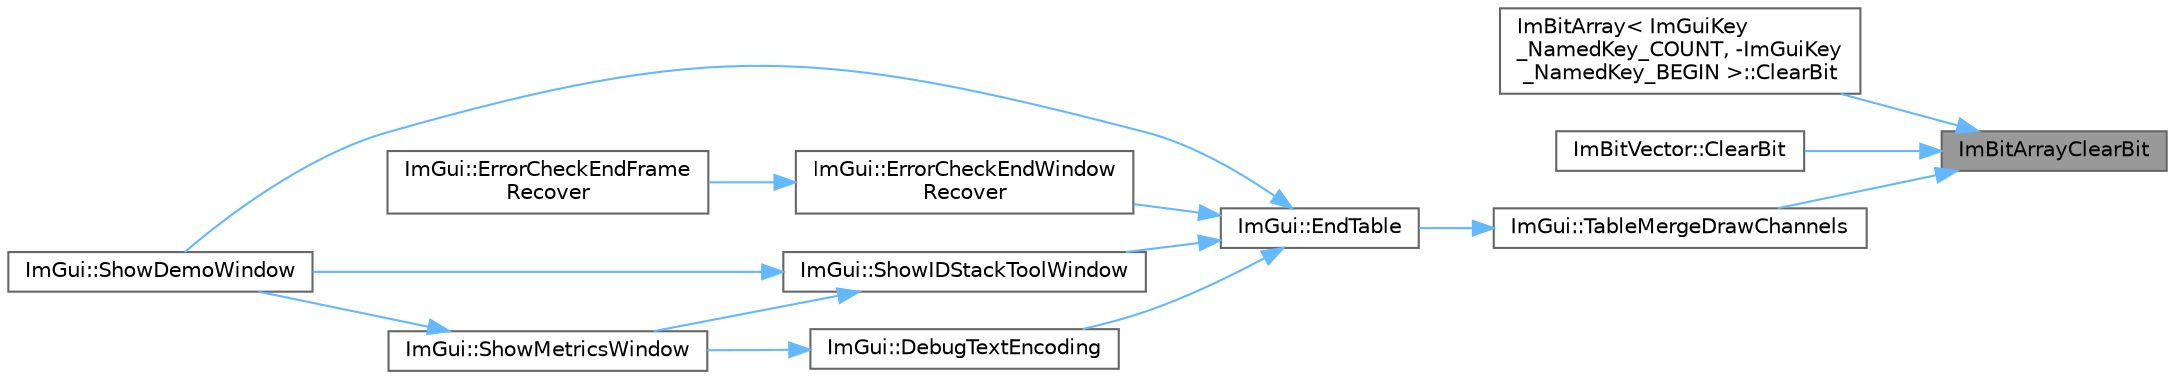 digraph "ImBitArrayClearBit"
{
 // LATEX_PDF_SIZE
  bgcolor="transparent";
  edge [fontname=Helvetica,fontsize=10,labelfontname=Helvetica,labelfontsize=10];
  node [fontname=Helvetica,fontsize=10,shape=box,height=0.2,width=0.4];
  rankdir="RL";
  Node1 [id="Node000001",label="ImBitArrayClearBit",height=0.2,width=0.4,color="gray40", fillcolor="grey60", style="filled", fontcolor="black",tooltip=" "];
  Node1 -> Node2 [id="edge1_Node000001_Node000002",dir="back",color="steelblue1",style="solid",tooltip=" "];
  Node2 [id="Node000002",label="ImBitArray\< ImGuiKey\l_NamedKey_COUNT, -ImGuiKey\l_NamedKey_BEGIN \>::ClearBit",height=0.2,width=0.4,color="grey40", fillcolor="white", style="filled",URL="$struct_im_bit_array.html#a48d77393cf81d3a7c4b94a90be6ee66f",tooltip=" "];
  Node1 -> Node3 [id="edge2_Node000001_Node000003",dir="back",color="steelblue1",style="solid",tooltip=" "];
  Node3 [id="Node000003",label="ImBitVector::ClearBit",height=0.2,width=0.4,color="grey40", fillcolor="white", style="filled",URL="$struct_im_bit_vector.html#aeca31d497bf4ceb032dfb92bf5515a40",tooltip=" "];
  Node1 -> Node4 [id="edge3_Node000001_Node000004",dir="back",color="steelblue1",style="solid",tooltip=" "];
  Node4 [id="Node000004",label="ImGui::TableMergeDrawChannels",height=0.2,width=0.4,color="grey40", fillcolor="white", style="filled",URL="$namespace_im_gui.html#a0bf2259f81cd376b6790fe13dea70a22",tooltip=" "];
  Node4 -> Node5 [id="edge4_Node000004_Node000005",dir="back",color="steelblue1",style="solid",tooltip=" "];
  Node5 [id="Node000005",label="ImGui::EndTable",height=0.2,width=0.4,color="grey40", fillcolor="white", style="filled",URL="$namespace_im_gui.html#a9c70aaa6464c2e51e6f3342da133ada1",tooltip=" "];
  Node5 -> Node6 [id="edge5_Node000005_Node000006",dir="back",color="steelblue1",style="solid",tooltip=" "];
  Node6 [id="Node000006",label="ImGui::DebugTextEncoding",height=0.2,width=0.4,color="grey40", fillcolor="white", style="filled",URL="$namespace_im_gui.html#a326f0badd138d1dea078a31b0e8dd685",tooltip=" "];
  Node6 -> Node7 [id="edge6_Node000006_Node000007",dir="back",color="steelblue1",style="solid",tooltip=" "];
  Node7 [id="Node000007",label="ImGui::ShowMetricsWindow",height=0.2,width=0.4,color="grey40", fillcolor="white", style="filled",URL="$namespace_im_gui.html#afe7a28c6eb52fff3cc27d5a698fea4ff",tooltip=" "];
  Node7 -> Node8 [id="edge7_Node000007_Node000008",dir="back",color="steelblue1",style="solid",tooltip=" "];
  Node8 [id="Node000008",label="ImGui::ShowDemoWindow",height=0.2,width=0.4,color="grey40", fillcolor="white", style="filled",URL="$namespace_im_gui.html#af95643a0ce4893b9e57c12991922fb18",tooltip=" "];
  Node5 -> Node9 [id="edge8_Node000005_Node000009",dir="back",color="steelblue1",style="solid",tooltip=" "];
  Node9 [id="Node000009",label="ImGui::ErrorCheckEndWindow\lRecover",height=0.2,width=0.4,color="grey40", fillcolor="white", style="filled",URL="$namespace_im_gui.html#a945392cbf05b9434df8ec3630b10e01a",tooltip=" "];
  Node9 -> Node10 [id="edge9_Node000009_Node000010",dir="back",color="steelblue1",style="solid",tooltip=" "];
  Node10 [id="Node000010",label="ImGui::ErrorCheckEndFrame\lRecover",height=0.2,width=0.4,color="grey40", fillcolor="white", style="filled",URL="$namespace_im_gui.html#aaeda60ee2c0b5c2b3f397b237c9928f3",tooltip=" "];
  Node5 -> Node8 [id="edge10_Node000005_Node000008",dir="back",color="steelblue1",style="solid",tooltip=" "];
  Node5 -> Node11 [id="edge11_Node000005_Node000011",dir="back",color="steelblue1",style="solid",tooltip=" "];
  Node11 [id="Node000011",label="ImGui::ShowIDStackToolWindow",height=0.2,width=0.4,color="grey40", fillcolor="white", style="filled",URL="$namespace_im_gui.html#ab4a87bf4a874a8e5872b60b4a9b1d99e",tooltip=" "];
  Node11 -> Node8 [id="edge12_Node000011_Node000008",dir="back",color="steelblue1",style="solid",tooltip=" "];
  Node11 -> Node7 [id="edge13_Node000011_Node000007",dir="back",color="steelblue1",style="solid",tooltip=" "];
}
